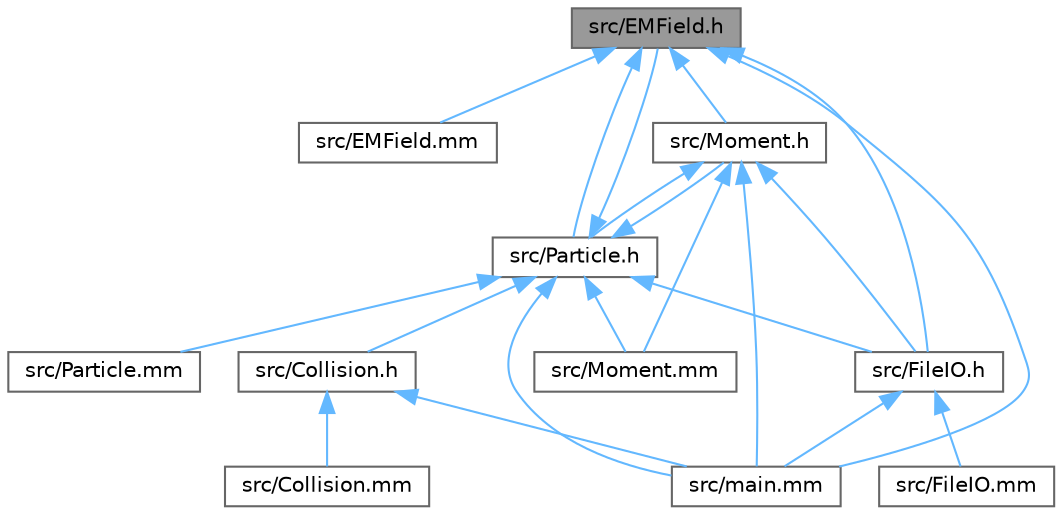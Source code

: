digraph "src/EMField.h"
{
 // LATEX_PDF_SIZE
  bgcolor="transparent";
  edge [fontname=Helvetica,fontsize=10,labelfontname=Helvetica,labelfontsize=10];
  node [fontname=Helvetica,fontsize=10,shape=box,height=0.2,width=0.4];
  Node1 [id="Node000001",label="src/EMField.h",height=0.2,width=0.4,color="gray40", fillcolor="grey60", style="filled", fontcolor="black",tooltip=" "];
  Node1 -> Node2 [id="edge1_Node000001_Node000002",dir="back",color="steelblue1",style="solid",tooltip=" "];
  Node2 [id="Node000002",label="src/EMField.mm",height=0.2,width=0.4,color="grey40", fillcolor="white", style="filled",URL="$_e_m_field_8mm.html",tooltip=" "];
  Node1 -> Node3 [id="edge2_Node000001_Node000003",dir="back",color="steelblue1",style="solid",tooltip=" "];
  Node3 [id="Node000003",label="src/FileIO.h",height=0.2,width=0.4,color="grey40", fillcolor="white", style="filled",URL="$_file_i_o_8h.html",tooltip=" "];
  Node3 -> Node4 [id="edge3_Node000003_Node000004",dir="back",color="steelblue1",style="solid",tooltip=" "];
  Node4 [id="Node000004",label="src/FileIO.mm",height=0.2,width=0.4,color="grey40", fillcolor="white", style="filled",URL="$_file_i_o_8mm.html",tooltip=" "];
  Node3 -> Node5 [id="edge4_Node000003_Node000005",dir="back",color="steelblue1",style="solid",tooltip=" "];
  Node5 [id="Node000005",label="src/main.mm",height=0.2,width=0.4,color="grey40", fillcolor="white", style="filled",URL="$main_8mm.html",tooltip=" "];
  Node1 -> Node6 [id="edge5_Node000001_Node000006",dir="back",color="steelblue1",style="solid",tooltip=" "];
  Node6 [id="Node000006",label="src/Moment.h",height=0.2,width=0.4,color="grey40", fillcolor="white", style="filled",URL="$_moment_8h.html",tooltip=" "];
  Node6 -> Node3 [id="edge6_Node000006_Node000003",dir="back",color="steelblue1",style="solid",tooltip=" "];
  Node6 -> Node7 [id="edge7_Node000006_Node000007",dir="back",color="steelblue1",style="solid",tooltip=" "];
  Node7 [id="Node000007",label="src/Moment.mm",height=0.2,width=0.4,color="grey40", fillcolor="white", style="filled",URL="$_moment_8mm.html",tooltip=" "];
  Node6 -> Node8 [id="edge8_Node000006_Node000008",dir="back",color="steelblue1",style="solid",tooltip=" "];
  Node8 [id="Node000008",label="src/Particle.h",height=0.2,width=0.4,color="grey40", fillcolor="white", style="filled",URL="$_particle_8h.html",tooltip=" "];
  Node8 -> Node9 [id="edge9_Node000008_Node000009",dir="back",color="steelblue1",style="solid",tooltip=" "];
  Node9 [id="Node000009",label="src/Collision.h",height=0.2,width=0.4,color="grey40", fillcolor="white", style="filled",URL="$_collision_8h.html",tooltip=" "];
  Node9 -> Node10 [id="edge10_Node000009_Node000010",dir="back",color="steelblue1",style="solid",tooltip=" "];
  Node10 [id="Node000010",label="src/Collision.mm",height=0.2,width=0.4,color="grey40", fillcolor="white", style="filled",URL="$_collision_8mm.html",tooltip=" "];
  Node9 -> Node5 [id="edge11_Node000009_Node000005",dir="back",color="steelblue1",style="solid",tooltip=" "];
  Node8 -> Node1 [id="edge12_Node000008_Node000001",dir="back",color="steelblue1",style="solid",tooltip=" "];
  Node8 -> Node3 [id="edge13_Node000008_Node000003",dir="back",color="steelblue1",style="solid",tooltip=" "];
  Node8 -> Node6 [id="edge14_Node000008_Node000006",dir="back",color="steelblue1",style="solid",tooltip=" "];
  Node8 -> Node7 [id="edge15_Node000008_Node000007",dir="back",color="steelblue1",style="solid",tooltip=" "];
  Node8 -> Node11 [id="edge16_Node000008_Node000011",dir="back",color="steelblue1",style="solid",tooltip=" "];
  Node11 [id="Node000011",label="src/Particle.mm",height=0.2,width=0.4,color="grey40", fillcolor="white", style="filled",URL="$_particle_8mm.html",tooltip=" "];
  Node8 -> Node5 [id="edge17_Node000008_Node000005",dir="back",color="steelblue1",style="solid",tooltip=" "];
  Node6 -> Node5 [id="edge18_Node000006_Node000005",dir="back",color="steelblue1",style="solid",tooltip=" "];
  Node1 -> Node8 [id="edge19_Node000001_Node000008",dir="back",color="steelblue1",style="solid",tooltip=" "];
  Node1 -> Node5 [id="edge20_Node000001_Node000005",dir="back",color="steelblue1",style="solid",tooltip=" "];
}
